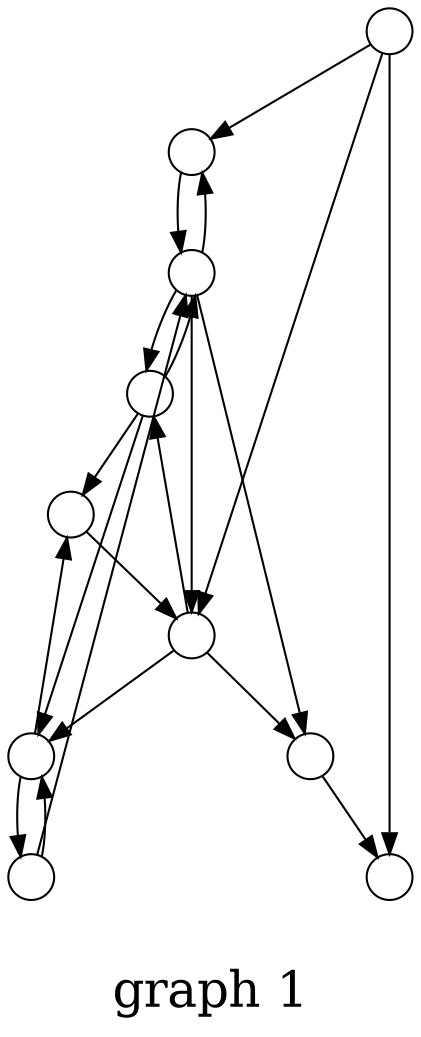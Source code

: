 /*****
graph 1
*****/

digraph G {
  graph [splines=false overlap=false]
  node  [shape=ellipse, width=0.3, height=0.3, label=""]
  0 ;
  1 ;
  2 ;
  3 ;
  4 ;
  5 ;
  6 ;
  7 ;
  8 ;
  9 ;
  0 -> 2;
  0 -> 3;
  0 -> 5;
  1 -> 3;
  2 -> 7;
  3 -> 6;
  3 -> 8;
  3 -> 9;
  4 -> 7;
  4 -> 8;
  6 -> 5;
  7 -> 2;
  7 -> 3;
  7 -> 6;
  7 -> 9;
  8 -> 1;
  8 -> 4;
  9 -> 1;
  9 -> 7;
  9 -> 8;
  label = "\ngraph 1\n";  fontsize=24;
}
